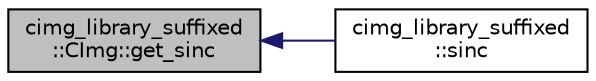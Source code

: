 digraph "cimg_library_suffixed::CImg::get_sinc"
{
  edge [fontname="Helvetica",fontsize="10",labelfontname="Helvetica",labelfontsize="10"];
  node [fontname="Helvetica",fontsize="10",shape=record];
  rankdir="LR";
  Node1957 [label="cimg_library_suffixed\l::CImg::get_sinc",height=0.2,width=0.4,color="black", fillcolor="grey75", style="filled", fontcolor="black"];
  Node1957 -> Node1958 [dir="back",color="midnightblue",fontsize="10",style="solid",fontname="Helvetica"];
  Node1958 [label="cimg_library_suffixed\l::sinc",height=0.2,width=0.4,color="black", fillcolor="white", style="filled",URL="$namespacecimg__library__suffixed.html#abe9c92eb888fb9765f8535602dc42b34"];
}
